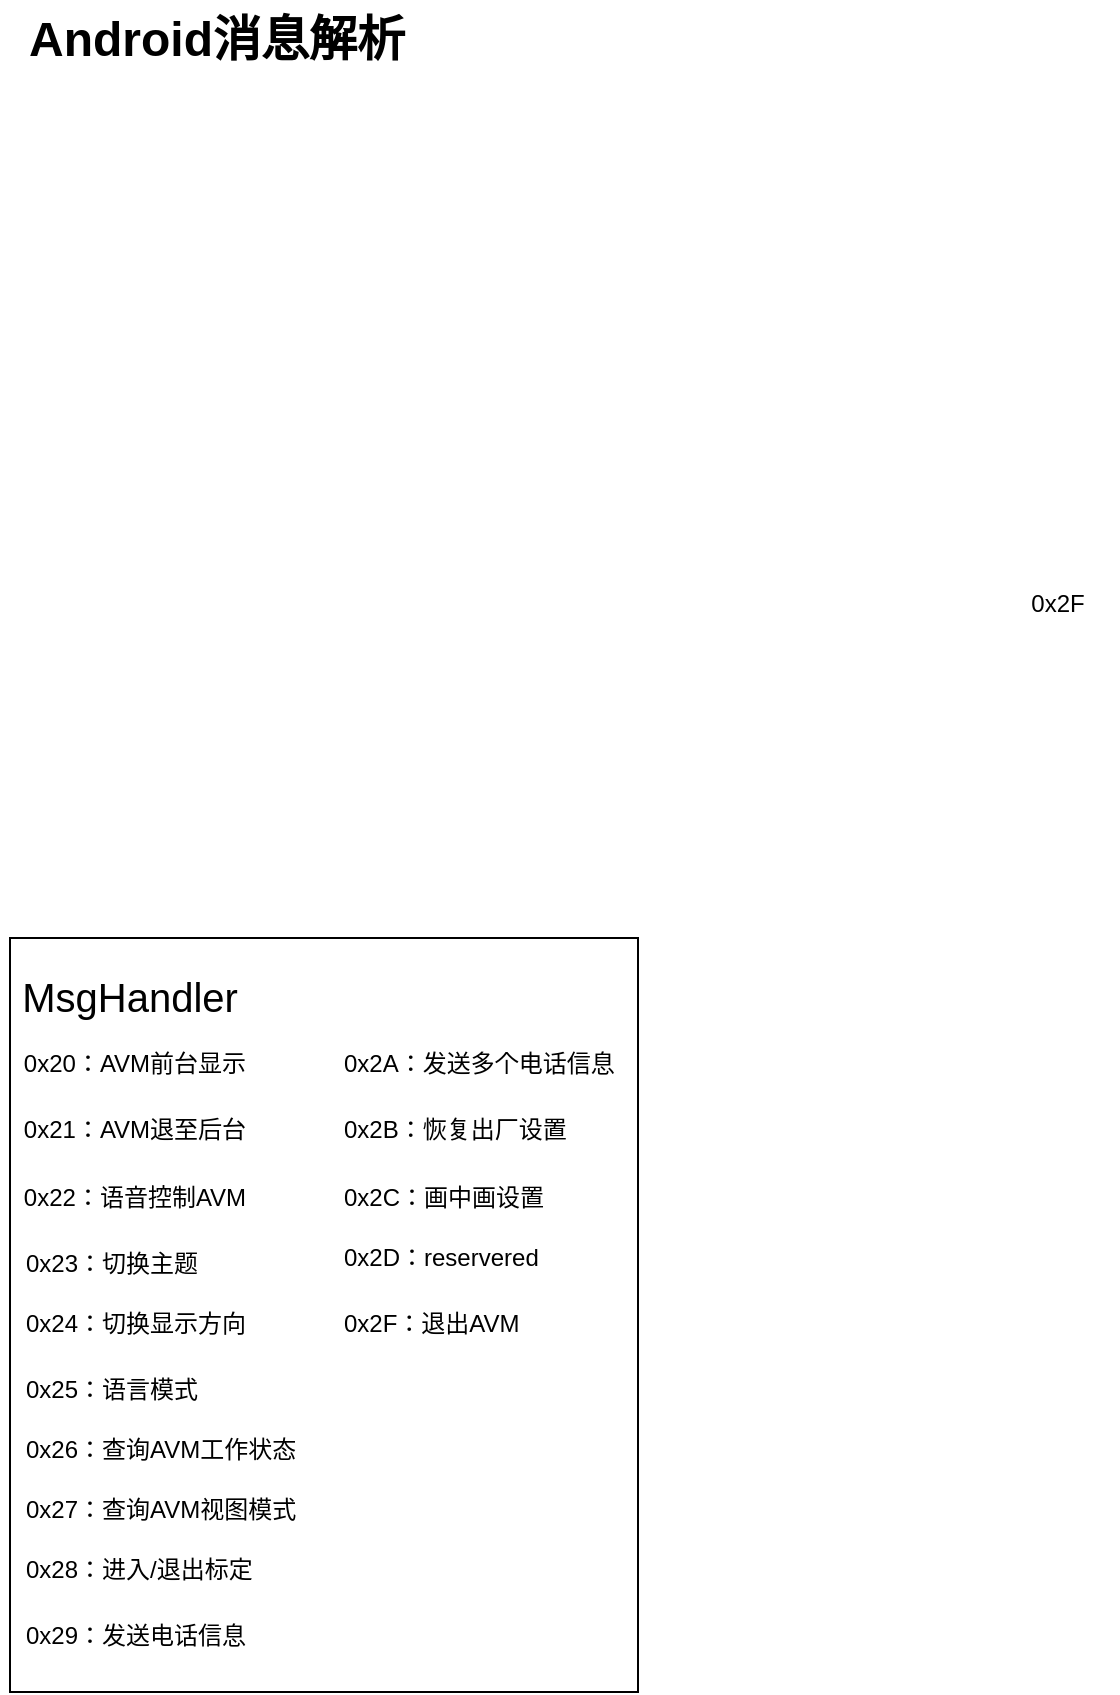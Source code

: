 <mxfile version="22.1.11" type="github">
  <diagram name="第 1 页" id="gJ-0IFceFZDGzHO0j6Qg">
    <mxGraphModel dx="622" dy="383" grid="0" gridSize="10" guides="1" tooltips="1" connect="1" arrows="1" fold="1" page="1" pageScale="1" pageWidth="827" pageHeight="1169" math="0" shadow="0">
      <root>
        <mxCell id="0" />
        <mxCell id="1" parent="0" />
        <mxCell id="mgaB8ZRoU7k9B6jFIUm_-3" value="Android消息解析" style="text;strokeColor=none;fillColor=none;html=1;fontSize=24;fontStyle=1;verticalAlign=middle;align=center;" parent="1" vertex="1">
          <mxGeometry x="100" y="43" width="100" height="40" as="geometry" />
        </mxCell>
        <mxCell id="nlna6v_LmmTtRzZrwIii-7" value="0x2A" style="text;html=1;strokeColor=none;fillColor=none;align=center;verticalAlign=middle;whiteSpace=wrap;rounded=0;" vertex="1" parent="1">
          <mxGeometry x="219" y="560" width="60" height="30" as="geometry" />
        </mxCell>
        <mxCell id="nlna6v_LmmTtRzZrwIii-21" value="0x2F" style="text;html=1;strokeColor=none;fillColor=none;align=center;verticalAlign=middle;whiteSpace=wrap;rounded=0;" vertex="1" parent="1">
          <mxGeometry x="541" y="330" width="60" height="30" as="geometry" />
        </mxCell>
        <mxCell id="nlna6v_LmmTtRzZrwIii-23" value="" style="rounded=0;whiteSpace=wrap;html=1;" vertex="1" parent="1">
          <mxGeometry x="47" y="512" width="314" height="377" as="geometry" />
        </mxCell>
        <mxCell id="nlna6v_LmmTtRzZrwIii-25" value="MsgHandler" style="text;html=1;strokeColor=none;fillColor=none;align=center;verticalAlign=middle;whiteSpace=wrap;rounded=0;fontSize=20;" vertex="1" parent="1">
          <mxGeometry x="62" y="515" width="90" height="52" as="geometry" />
        </mxCell>
        <mxCell id="nlna6v_LmmTtRzZrwIii-26" value="0x20：AVM前台显示" style="text;html=1;strokeColor=none;fillColor=none;align=center;verticalAlign=middle;whiteSpace=wrap;rounded=0;" vertex="1" parent="1">
          <mxGeometry x="42" y="560" width="135" height="30" as="geometry" />
        </mxCell>
        <mxCell id="nlna6v_LmmTtRzZrwIii-27" value="0x21：AVM退至后台" style="text;html=1;strokeColor=none;fillColor=none;align=center;verticalAlign=middle;whiteSpace=wrap;rounded=0;" vertex="1" parent="1">
          <mxGeometry x="42" y="593" width="135" height="30" as="geometry" />
        </mxCell>
        <mxCell id="nlna6v_LmmTtRzZrwIii-28" value="0x22：语音控制AVM" style="text;html=1;strokeColor=none;fillColor=none;align=center;verticalAlign=middle;whiteSpace=wrap;rounded=0;" vertex="1" parent="1">
          <mxGeometry x="42" y="627" width="135" height="30" as="geometry" />
        </mxCell>
        <mxCell id="nlna6v_LmmTtRzZrwIii-29" value="0x23：切换主题" style="text;html=1;strokeColor=none;fillColor=none;align=left;verticalAlign=middle;whiteSpace=wrap;rounded=0;" vertex="1" parent="1">
          <mxGeometry x="53" y="660" width="135" height="30" as="geometry" />
        </mxCell>
        <mxCell id="nlna6v_LmmTtRzZrwIii-30" value="0x24：切换显示方向" style="text;html=1;strokeColor=none;fillColor=none;align=left;verticalAlign=middle;whiteSpace=wrap;rounded=0;" vertex="1" parent="1">
          <mxGeometry x="53" y="690" width="135" height="30" as="geometry" />
        </mxCell>
        <mxCell id="nlna6v_LmmTtRzZrwIii-31" value="0x25：语言模式" style="text;html=1;strokeColor=none;fillColor=none;align=left;verticalAlign=middle;whiteSpace=wrap;rounded=0;" vertex="1" parent="1">
          <mxGeometry x="53" y="723" width="135" height="30" as="geometry" />
        </mxCell>
        <mxCell id="nlna6v_LmmTtRzZrwIii-32" value="0x26：查询AVM工作状态" style="text;html=1;strokeColor=none;fillColor=none;align=left;verticalAlign=middle;whiteSpace=wrap;rounded=0;" vertex="1" parent="1">
          <mxGeometry x="53" y="753" width="147" height="30" as="geometry" />
        </mxCell>
        <mxCell id="nlna6v_LmmTtRzZrwIii-33" value="0x27：查询AVM视图模式" style="text;html=1;strokeColor=none;fillColor=none;align=left;verticalAlign=middle;whiteSpace=wrap;rounded=0;" vertex="1" parent="1">
          <mxGeometry x="53" y="783" width="146" height="30" as="geometry" />
        </mxCell>
        <mxCell id="nlna6v_LmmTtRzZrwIii-35" value="0x28：进入/退出标定" style="text;html=1;strokeColor=none;fillColor=none;align=left;verticalAlign=middle;whiteSpace=wrap;rounded=0;" vertex="1" parent="1">
          <mxGeometry x="53" y="813" width="135" height="30" as="geometry" />
        </mxCell>
        <mxCell id="nlna6v_LmmTtRzZrwIii-36" value="0x29：发送电话信息" style="text;html=1;strokeColor=none;fillColor=none;align=left;verticalAlign=middle;whiteSpace=wrap;rounded=0;" vertex="1" parent="1">
          <mxGeometry x="53" y="846" width="135" height="30" as="geometry" />
        </mxCell>
        <mxCell id="nlna6v_LmmTtRzZrwIii-37" value="0x2A：发送多个电话信息" style="text;html=1;strokeColor=none;fillColor=none;align=left;verticalAlign=middle;whiteSpace=wrap;rounded=0;" vertex="1" parent="1">
          <mxGeometry x="212" y="560" width="140" height="30" as="geometry" />
        </mxCell>
        <mxCell id="nlna6v_LmmTtRzZrwIii-38" value="0x2B：恢复出厂设置" style="text;html=1;strokeColor=none;fillColor=none;align=left;verticalAlign=middle;whiteSpace=wrap;rounded=0;" vertex="1" parent="1">
          <mxGeometry x="212" y="593" width="135" height="30" as="geometry" />
        </mxCell>
        <mxCell id="nlna6v_LmmTtRzZrwIii-39" value="0x2C：画中画设置" style="text;html=1;strokeColor=none;fillColor=none;align=left;verticalAlign=middle;whiteSpace=wrap;rounded=0;" vertex="1" parent="1">
          <mxGeometry x="212" y="627" width="135" height="30" as="geometry" />
        </mxCell>
        <mxCell id="nlna6v_LmmTtRzZrwIii-40" value="0x2D：reservered" style="text;html=1;strokeColor=none;fillColor=none;align=left;verticalAlign=middle;whiteSpace=wrap;rounded=0;" vertex="1" parent="1">
          <mxGeometry x="212" y="657" width="135" height="30" as="geometry" />
        </mxCell>
        <mxCell id="nlna6v_LmmTtRzZrwIii-41" value="0x2F：退出AVM" style="text;html=1;strokeColor=none;fillColor=none;align=left;verticalAlign=middle;whiteSpace=wrap;rounded=0;" vertex="1" parent="1">
          <mxGeometry x="212" y="690" width="135" height="30" as="geometry" />
        </mxCell>
      </root>
    </mxGraphModel>
  </diagram>
</mxfile>
